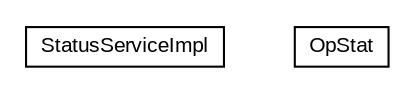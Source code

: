 #!/usr/local/bin/dot
#
# Class diagram 
# Generated by UMLGraph version R5_6-24-gf6e263 (http://www.umlgraph.org/)
#

digraph G {
	edge [fontname="arial",fontsize=10,labelfontname="arial",labelfontsize=10];
	node [fontname="arial",fontsize=10,shape=plaintext];
	nodesep=0.25;
	ranksep=0.5;
	// org.miloss.fgsms.services.status.impl.StatusServiceImpl
	c66791 [label=<<table title="org.miloss.fgsms.services.status.impl.StatusServiceImpl" border="0" cellborder="1" cellspacing="0" cellpadding="2" port="p" href="./StatusServiceImpl.html">
		<tr><td><table border="0" cellspacing="0" cellpadding="1">
<tr><td align="center" balign="center"> StatusServiceImpl </td></tr>
		</table></td></tr>
		</table>>, URL="./StatusServiceImpl.html", fontname="arial", fontcolor="black", fontsize=10.0];
	// org.miloss.fgsms.services.status.impl.OpStat
	c66792 [label=<<table title="org.miloss.fgsms.services.status.impl.OpStat" border="0" cellborder="1" cellspacing="0" cellpadding="2" port="p" href="./OpStat.html">
		<tr><td><table border="0" cellspacing="0" cellpadding="1">
<tr><td align="center" balign="center"> OpStat </td></tr>
		</table></td></tr>
		</table>>, URL="./OpStat.html", fontname="arial", fontcolor="black", fontsize=10.0];
}

